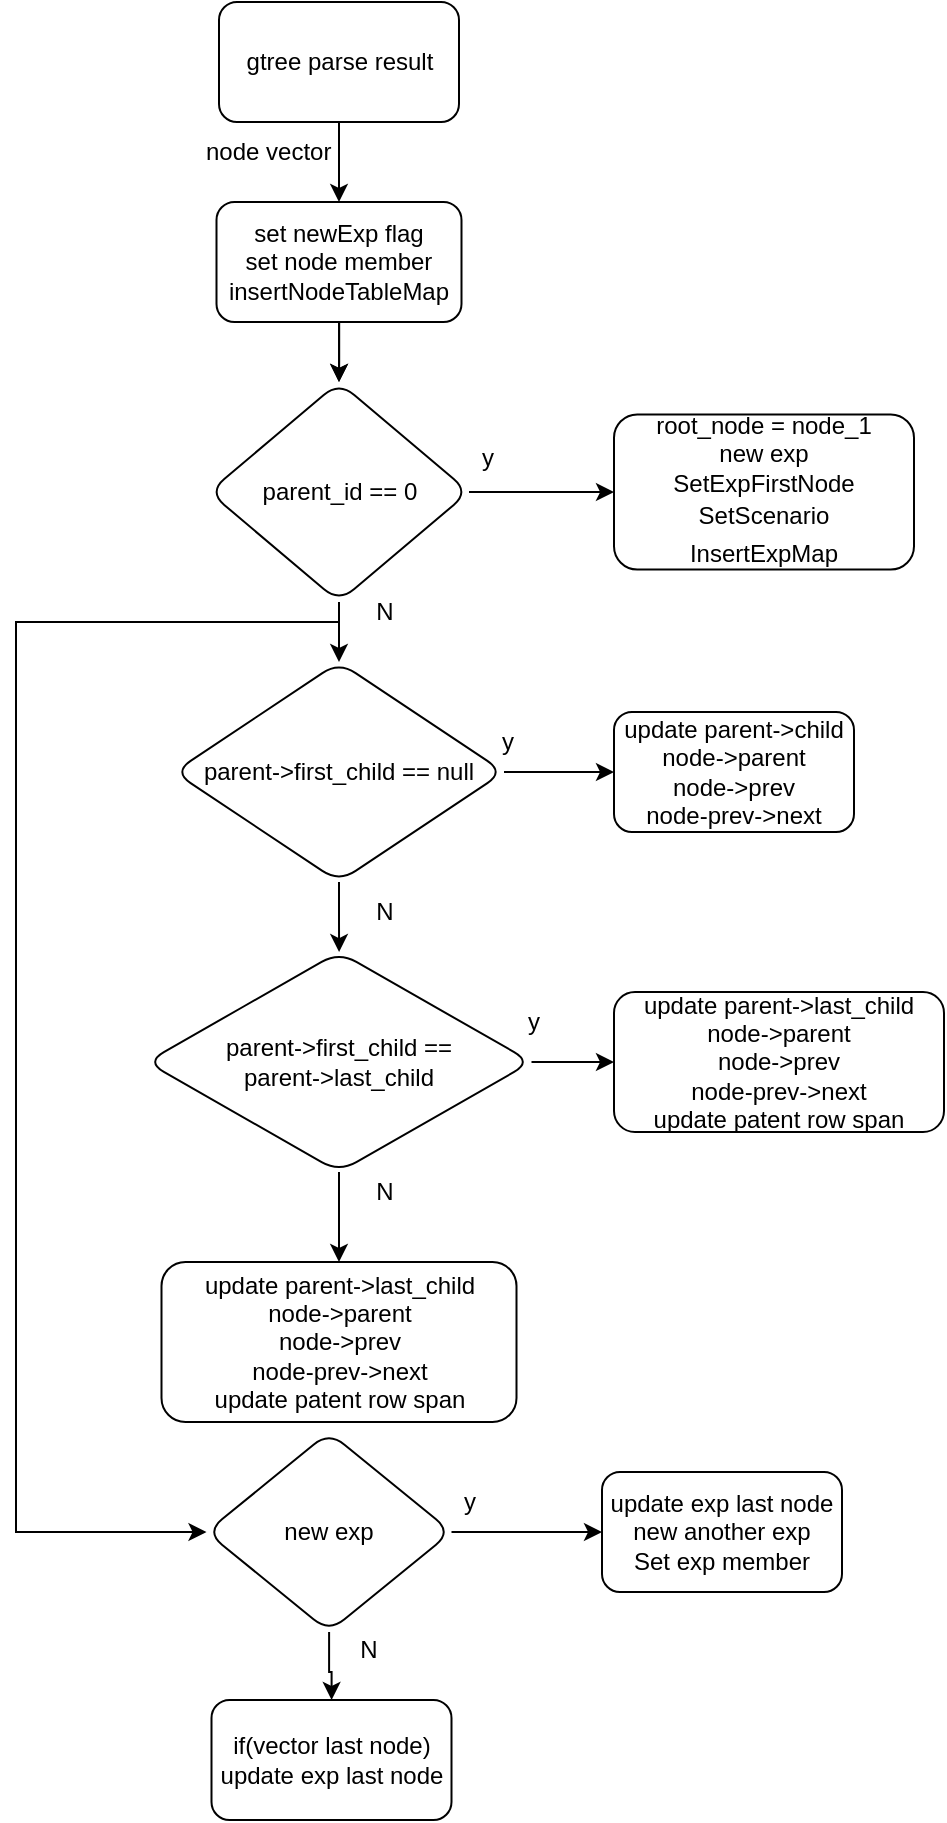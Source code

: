 <mxfile version="21.3.7" type="github">
  <diagram name="第 1 页" id="4GvFkAYdrhcjdii6UWmC">
    <mxGraphModel dx="1034" dy="438" grid="0" gridSize="10" guides="1" tooltips="1" connect="1" arrows="1" fold="1" page="1" pageScale="1" pageWidth="827" pageHeight="1169" math="0" shadow="0">
      <root>
        <mxCell id="0" />
        <mxCell id="1" parent="0" />
        <mxCell id="L0lC_fFb44tZITNsnpqv-3" value="" style="edgeStyle=orthogonalEdgeStyle;rounded=0;orthogonalLoop=1;jettySize=auto;html=1;" parent="1" source="L0lC_fFb44tZITNsnpqv-1" target="L0lC_fFb44tZITNsnpqv-2" edge="1">
          <mxGeometry relative="1" as="geometry" />
        </mxCell>
        <mxCell id="L0lC_fFb44tZITNsnpqv-33" value="" style="edgeStyle=orthogonalEdgeStyle;rounded=0;orthogonalLoop=1;jettySize=auto;html=1;" parent="1" source="L0lC_fFb44tZITNsnpqv-1" target="L0lC_fFb44tZITNsnpqv-2" edge="1">
          <mxGeometry relative="1" as="geometry" />
        </mxCell>
        <mxCell id="L0lC_fFb44tZITNsnpqv-1" value="set newExp flag&lt;br&gt;set node member&lt;br&gt;insertNodeTableMap" style="rounded=1;whiteSpace=wrap;html=1;" parent="1" vertex="1">
          <mxGeometry x="261.25" y="100" width="122.5" height="60" as="geometry" />
        </mxCell>
        <mxCell id="L0lC_fFb44tZITNsnpqv-5" value="" style="edgeStyle=orthogonalEdgeStyle;rounded=0;orthogonalLoop=1;jettySize=auto;html=1;" parent="1" source="L0lC_fFb44tZITNsnpqv-2" target="L0lC_fFb44tZITNsnpqv-4" edge="1">
          <mxGeometry relative="1" as="geometry" />
        </mxCell>
        <mxCell id="L0lC_fFb44tZITNsnpqv-13" value="" style="edgeStyle=orthogonalEdgeStyle;rounded=0;orthogonalLoop=1;jettySize=auto;html=1;" parent="1" source="L0lC_fFb44tZITNsnpqv-2" target="L0lC_fFb44tZITNsnpqv-11" edge="1">
          <mxGeometry relative="1" as="geometry" />
        </mxCell>
        <mxCell id="L0lC_fFb44tZITNsnpqv-50" value="" style="edgeStyle=orthogonalEdgeStyle;rounded=0;orthogonalLoop=1;jettySize=auto;html=1;" parent="1" source="L0lC_fFb44tZITNsnpqv-2" target="L0lC_fFb44tZITNsnpqv-49" edge="1">
          <mxGeometry relative="1" as="geometry">
            <Array as="points">
              <mxPoint x="323" y="310" />
              <mxPoint x="161" y="310" />
            </Array>
          </mxGeometry>
        </mxCell>
        <mxCell id="L0lC_fFb44tZITNsnpqv-2" value="parent_id == 0" style="rhombus;whiteSpace=wrap;html=1;rounded=1;" parent="1" vertex="1">
          <mxGeometry x="257.5" y="190" width="130" height="110" as="geometry" />
        </mxCell>
        <mxCell id="L0lC_fFb44tZITNsnpqv-4" value="&lt;font style=&quot;font-size: 12px;&quot;&gt;root_node = node_1&lt;br&gt;new exp&lt;br&gt;SetExpFirstNode&lt;br&gt;&lt;/font&gt;&lt;div style=&quot;line-height: 19px;&quot;&gt;&lt;span style=&quot;background-color: rgb(255, 255, 255);&quot;&gt;&lt;font style=&quot;font-size: 12px;&quot;&gt;SetScenario&lt;/font&gt;&lt;/span&gt;&lt;/div&gt;&lt;div style=&quot;line-height: 19px;&quot;&gt;&lt;span style=&quot;background-color: rgb(255, 255, 255);&quot;&gt;&lt;font style=&quot;font-size: 12px;&quot;&gt;InsertExpMap&lt;/font&gt;&lt;/span&gt;&lt;/div&gt;" style="whiteSpace=wrap;html=1;rounded=1;" parent="1" vertex="1">
          <mxGeometry x="460" y="206.25" width="150" height="77.5" as="geometry" />
        </mxCell>
        <mxCell id="L0lC_fFb44tZITNsnpqv-8" value="y" style="text;strokeColor=none;fillColor=none;align=left;verticalAlign=middle;spacingLeft=4;spacingRight=4;overflow=hidden;points=[[0,0.5],[1,0.5]];portConstraint=eastwest;rotatable=0;whiteSpace=wrap;html=1;" parent="1" vertex="1">
          <mxGeometry x="387.5" y="212.5" width="80" height="30" as="geometry" />
        </mxCell>
        <mxCell id="L0lC_fFb44tZITNsnpqv-9" value="N" style="text;html=1;align=center;verticalAlign=middle;resizable=0;points=[];autosize=1;strokeColor=none;fillColor=none;" parent="1" vertex="1">
          <mxGeometry x="330" y="290" width="30" height="30" as="geometry" />
        </mxCell>
        <mxCell id="L0lC_fFb44tZITNsnpqv-10" value="node vector" style="text;strokeColor=none;fillColor=none;align=left;verticalAlign=middle;spacingLeft=4;spacingRight=4;overflow=hidden;points=[[0,0.5],[1,0.5]];portConstraint=eastwest;rotatable=0;whiteSpace=wrap;html=1;" parent="1" vertex="1">
          <mxGeometry x="250" y="60" width="80" height="30" as="geometry" />
        </mxCell>
        <mxCell id="L0lC_fFb44tZITNsnpqv-17" value="" style="edgeStyle=orthogonalEdgeStyle;rounded=0;orthogonalLoop=1;jettySize=auto;html=1;" parent="1" source="L0lC_fFb44tZITNsnpqv-11" target="L0lC_fFb44tZITNsnpqv-16" edge="1">
          <mxGeometry relative="1" as="geometry" />
        </mxCell>
        <mxCell id="L0lC_fFb44tZITNsnpqv-19" value="" style="edgeStyle=orthogonalEdgeStyle;rounded=0;orthogonalLoop=1;jettySize=auto;html=1;" parent="1" source="L0lC_fFb44tZITNsnpqv-11" target="L0lC_fFb44tZITNsnpqv-18" edge="1">
          <mxGeometry relative="1" as="geometry" />
        </mxCell>
        <mxCell id="L0lC_fFb44tZITNsnpqv-11" value="parent-&amp;gt;first_child == null" style="rhombus;whiteSpace=wrap;html=1;rounded=1;" parent="1" vertex="1">
          <mxGeometry x="240" y="330" width="165" height="110" as="geometry" />
        </mxCell>
        <mxCell id="L0lC_fFb44tZITNsnpqv-16" value="update parent-&amp;gt;child&lt;br&gt;node-&amp;gt;parent&lt;br&gt;node-&amp;gt;prev&lt;br&gt;node-prev-&amp;gt;next" style="whiteSpace=wrap;html=1;rounded=1;" parent="1" vertex="1">
          <mxGeometry x="460" y="355" width="120" height="60" as="geometry" />
        </mxCell>
        <mxCell id="L0lC_fFb44tZITNsnpqv-21" value="" style="edgeStyle=orthogonalEdgeStyle;rounded=0;orthogonalLoop=1;jettySize=auto;html=1;" parent="1" source="L0lC_fFb44tZITNsnpqv-18" target="L0lC_fFb44tZITNsnpqv-20" edge="1">
          <mxGeometry relative="1" as="geometry" />
        </mxCell>
        <mxCell id="L0lC_fFb44tZITNsnpqv-23" value="" style="edgeStyle=orthogonalEdgeStyle;rounded=0;orthogonalLoop=1;jettySize=auto;html=1;" parent="1" source="L0lC_fFb44tZITNsnpqv-18" target="L0lC_fFb44tZITNsnpqv-22" edge="1">
          <mxGeometry relative="1" as="geometry" />
        </mxCell>
        <mxCell id="L0lC_fFb44tZITNsnpqv-18" value="parent-&amp;gt;first_child ==&lt;br&gt;parent-&amp;gt;last_child" style="rhombus;whiteSpace=wrap;html=1;rounded=1;" parent="1" vertex="1">
          <mxGeometry x="226.25" y="475" width="192.5" height="110" as="geometry" />
        </mxCell>
        <mxCell id="L0lC_fFb44tZITNsnpqv-20" value="update parent-&amp;gt;last_child&lt;br style=&quot;border-color: var(--border-color);&quot;&gt;node-&amp;gt;parent&lt;br style=&quot;border-color: var(--border-color);&quot;&gt;node-&amp;gt;prev&lt;br style=&quot;border-color: var(--border-color);&quot;&gt;node-prev-&amp;gt;next&lt;br&gt;update patent row span" style="whiteSpace=wrap;html=1;rounded=1;" parent="1" vertex="1">
          <mxGeometry x="460" y="495" width="165" height="70" as="geometry" />
        </mxCell>
        <mxCell id="L0lC_fFb44tZITNsnpqv-22" value="update parent-&amp;gt;last_child&lt;br style=&quot;border-color: var(--border-color);&quot;&gt;node-&amp;gt;parent&lt;br style=&quot;border-color: var(--border-color);&quot;&gt;node-&amp;gt;prev&lt;br style=&quot;border-color: var(--border-color);&quot;&gt;node-prev-&amp;gt;next&lt;br style=&quot;border-color: var(--border-color);&quot;&gt;update patent row span" style="whiteSpace=wrap;html=1;rounded=1;" parent="1" vertex="1">
          <mxGeometry x="233.75" y="630" width="177.5" height="80" as="geometry" />
        </mxCell>
        <mxCell id="L0lC_fFb44tZITNsnpqv-27" value="gtree parse result" style="rounded=1;whiteSpace=wrap;html=1;" parent="1" vertex="1">
          <mxGeometry x="262.5" width="120" height="60" as="geometry" />
        </mxCell>
        <mxCell id="L0lC_fFb44tZITNsnpqv-32" value="" style="endArrow=classic;html=1;rounded=0;exitX=0.5;exitY=1;exitDx=0;exitDy=0;entryX=0.5;entryY=0;entryDx=0;entryDy=0;" parent="1" source="L0lC_fFb44tZITNsnpqv-27" target="L0lC_fFb44tZITNsnpqv-1" edge="1">
          <mxGeometry width="50" height="50" relative="1" as="geometry">
            <mxPoint x="380" y="110" as="sourcePoint" />
            <mxPoint x="430" y="60" as="targetPoint" />
          </mxGeometry>
        </mxCell>
        <mxCell id="L0lC_fFb44tZITNsnpqv-35" value="y" style="text;strokeColor=none;fillColor=none;align=left;verticalAlign=middle;spacingLeft=4;spacingRight=4;overflow=hidden;points=[[0,0.5],[1,0.5]];portConstraint=eastwest;rotatable=0;whiteSpace=wrap;html=1;" parent="1" vertex="1">
          <mxGeometry x="397.5" y="355" width="80" height="30" as="geometry" />
        </mxCell>
        <mxCell id="L0lC_fFb44tZITNsnpqv-36" value="y" style="text;strokeColor=none;fillColor=none;align=left;verticalAlign=middle;spacingLeft=4;spacingRight=4;overflow=hidden;points=[[0,0.5],[1,0.5]];portConstraint=eastwest;rotatable=0;whiteSpace=wrap;html=1;" parent="1" vertex="1">
          <mxGeometry x="411.25" y="495" width="80" height="30" as="geometry" />
        </mxCell>
        <mxCell id="L0lC_fFb44tZITNsnpqv-37" value="N" style="text;html=1;align=center;verticalAlign=middle;resizable=0;points=[];autosize=1;strokeColor=none;fillColor=none;" parent="1" vertex="1">
          <mxGeometry x="330" y="440" width="30" height="30" as="geometry" />
        </mxCell>
        <mxCell id="L0lC_fFb44tZITNsnpqv-38" value="N" style="text;html=1;align=center;verticalAlign=middle;resizable=0;points=[];autosize=1;strokeColor=none;fillColor=none;" parent="1" vertex="1">
          <mxGeometry x="330" y="580" width="30" height="30" as="geometry" />
        </mxCell>
        <mxCell id="L0lC_fFb44tZITNsnpqv-46" value="update exp last node&lt;br style=&quot;border-color: var(--border-color);&quot;&gt;new another exp&lt;br&gt;Set exp member" style="whiteSpace=wrap;html=1;rounded=1;" parent="1" vertex="1">
          <mxGeometry x="454" y="735" width="120" height="60" as="geometry" />
        </mxCell>
        <mxCell id="L0lC_fFb44tZITNsnpqv-51" value="" style="edgeStyle=orthogonalEdgeStyle;rounded=0;orthogonalLoop=1;jettySize=auto;html=1;" parent="1" source="L0lC_fFb44tZITNsnpqv-49" target="L0lC_fFb44tZITNsnpqv-46" edge="1">
          <mxGeometry relative="1" as="geometry" />
        </mxCell>
        <mxCell id="L0lC_fFb44tZITNsnpqv-54" value="" style="edgeStyle=orthogonalEdgeStyle;rounded=0;orthogonalLoop=1;jettySize=auto;html=1;" parent="1" source="L0lC_fFb44tZITNsnpqv-49" target="L0lC_fFb44tZITNsnpqv-53" edge="1">
          <mxGeometry relative="1" as="geometry" />
        </mxCell>
        <mxCell id="L0lC_fFb44tZITNsnpqv-49" value="new exp" style="rhombus;whiteSpace=wrap;html=1;rounded=1;" parent="1" vertex="1">
          <mxGeometry x="256.25" y="715" width="122.5" height="100" as="geometry" />
        </mxCell>
        <mxCell id="L0lC_fFb44tZITNsnpqv-52" value="y" style="text;strokeColor=none;fillColor=none;align=left;verticalAlign=middle;spacingLeft=4;spacingRight=4;overflow=hidden;points=[[0,0.5],[1,0.5]];portConstraint=eastwest;rotatable=0;whiteSpace=wrap;html=1;" parent="1" vertex="1">
          <mxGeometry x="378.75" y="735" width="80" height="30" as="geometry" />
        </mxCell>
        <mxCell id="L0lC_fFb44tZITNsnpqv-53" value="if(vector last node)&lt;br&gt;update exp last node" style="whiteSpace=wrap;html=1;rounded=1;" parent="1" vertex="1">
          <mxGeometry x="258.75" y="849" width="120" height="60" as="geometry" />
        </mxCell>
        <mxCell id="L0lC_fFb44tZITNsnpqv-55" value="N" style="text;html=1;align=center;verticalAlign=middle;resizable=0;points=[];autosize=1;strokeColor=none;fillColor=none;" parent="1" vertex="1">
          <mxGeometry x="322" y="809" width="30" height="30" as="geometry" />
        </mxCell>
      </root>
    </mxGraphModel>
  </diagram>
</mxfile>
